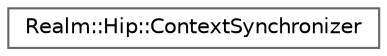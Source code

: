 digraph "Graphical Class Hierarchy"
{
 // LATEX_PDF_SIZE
  bgcolor="transparent";
  edge [fontname=Helvetica,fontsize=10,labelfontname=Helvetica,labelfontsize=10];
  node [fontname=Helvetica,fontsize=10,shape=box,height=0.2,width=0.4];
  rankdir="LR";
  Node0 [id="Node000000",label="Realm::Hip::ContextSynchronizer",height=0.2,width=0.4,color="grey40", fillcolor="white", style="filled",URL="$classRealm_1_1Hip_1_1ContextSynchronizer.html",tooltip=" "];
}
